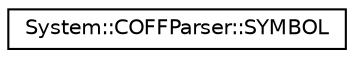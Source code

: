 digraph G
{
  edge [fontname="Helvetica",fontsize="10",labelfontname="Helvetica",labelfontsize="10"];
  node [fontname="Helvetica",fontsize="10",shape=record];
  rankdir="LR";
  Node1 [label="System::COFFParser::SYMBOL",height=0.2,width=0.4,color="black", fillcolor="white", style="filled",URL="$struct_system_1_1_c_o_f_f_parser_1_1_s_y_m_b_o_l.html"];
}
